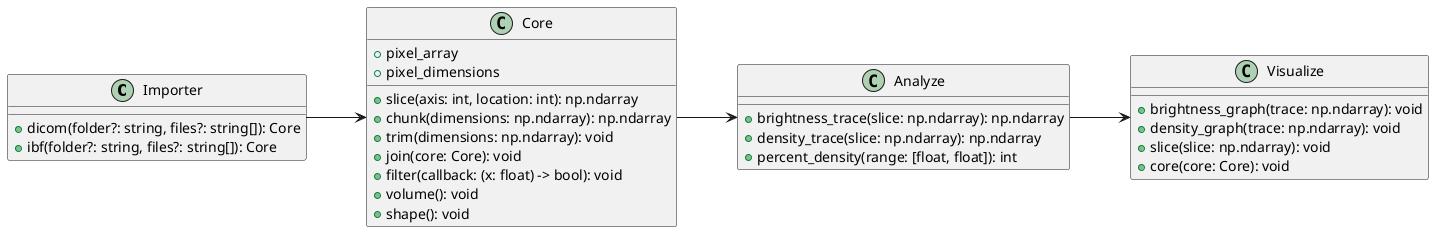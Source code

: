 @startuml
left to right direction

class Importer {
 +dicom(folder?: string, files?: string[]): Core
 +ibf(folder?: string, files?: string[]): Core
}

class Core {
 +pixel_array
 +pixel_dimensions
 +slice(axis: int, location: int): np.ndarray
 +chunk(dimensions: np.ndarray): np.ndarray
 +trim(dimensions: np.ndarray): void
 +join(core: Core): void
 +filter(callback: (x: float) -> bool): void
 +volume(): void
 +shape(): void
}

class Analyze {
 +brightness_trace(slice: np.ndarray): np.ndarray
 +density_trace(slice: np.ndarray): np.ndarray
 +percent_density(range: [float, float]): int 
}

class Visualize {
 +brightness_graph(trace: np.ndarray): void
 +density_graph(trace: np.ndarray): void
 +slice(slice: np.ndarray): void
 +core(core: Core): void
}

Importer --> Core
Core --> Analyze
Analyze --> Visualize
@enduml

